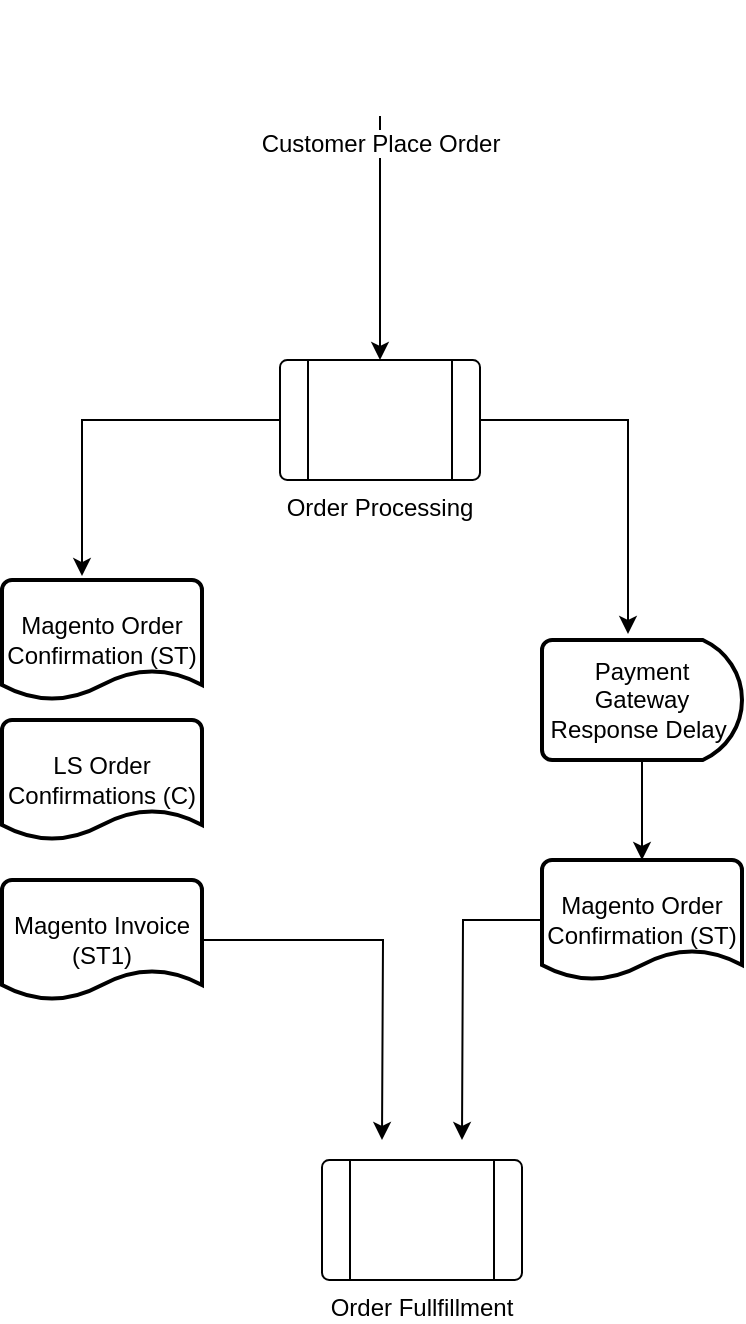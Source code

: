 <mxfile version="24.5.2" type="github">
  <diagram name="Page-1" id="EqdyRZUB8mDeh12ShYHr">
    <mxGraphModel dx="1434" dy="772" grid="1" gridSize="10" guides="1" tooltips="1" connect="1" arrows="1" fold="1" page="1" pageScale="1" pageWidth="850" pageHeight="1100" math="0" shadow="0">
      <root>
        <mxCell id="0" />
        <mxCell id="1" parent="0" />
        <mxCell id="4vrZVHxkrmI99MQdSNeo-9" style="edgeStyle=orthogonalEdgeStyle;rounded=0;orthogonalLoop=1;jettySize=auto;html=1;entryX=0.5;entryY=0;entryDx=0;entryDy=0;" edge="1" parent="1" source="4vrZVHxkrmI99MQdSNeo-1" target="4vrZVHxkrmI99MQdSNeo-5">
          <mxGeometry relative="1" as="geometry" />
        </mxCell>
        <mxCell id="4vrZVHxkrmI99MQdSNeo-1" value="Customer Place Order" style="shape=image;html=1;verticalAlign=top;verticalLabelPosition=bottom;labelBackgroundColor=#ffffff;imageAspect=0;aspect=fixed;image=https://cdn0.iconfinder.com/data/icons/winter-lollipop/128/Cart.png" vertex="1" parent="1">
          <mxGeometry x="360" y="50" width="58" height="58" as="geometry" />
        </mxCell>
        <mxCell id="4vrZVHxkrmI99MQdSNeo-4" value="Payment Gateway Response Delay&amp;nbsp;" style="strokeWidth=2;html=1;shape=mxgraph.flowchart.delay;whiteSpace=wrap;" vertex="1" parent="1">
          <mxGeometry x="470" y="370" width="100" height="60" as="geometry" />
        </mxCell>
        <mxCell id="4vrZVHxkrmI99MQdSNeo-10" style="edgeStyle=orthogonalEdgeStyle;rounded=0;orthogonalLoop=1;jettySize=auto;html=1;entryX=0.4;entryY=-0.033;entryDx=0;entryDy=0;entryPerimeter=0;" edge="1" parent="1" source="4vrZVHxkrmI99MQdSNeo-5" target="4vrZVHxkrmI99MQdSNeo-15">
          <mxGeometry relative="1" as="geometry">
            <mxPoint x="240" y="400" as="targetPoint" />
          </mxGeometry>
        </mxCell>
        <mxCell id="4vrZVHxkrmI99MQdSNeo-5" value="Order Processing" style="verticalLabelPosition=bottom;verticalAlign=top;html=1;shape=process;whiteSpace=wrap;rounded=1;size=0.14;arcSize=6;" vertex="1" parent="1">
          <mxGeometry x="339" y="230" width="100" height="60" as="geometry" />
        </mxCell>
        <mxCell id="4vrZVHxkrmI99MQdSNeo-11" style="edgeStyle=orthogonalEdgeStyle;rounded=0;orthogonalLoop=1;jettySize=auto;html=1;entryX=0.43;entryY=-0.05;entryDx=0;entryDy=0;entryPerimeter=0;" edge="1" parent="1" source="4vrZVHxkrmI99MQdSNeo-5" target="4vrZVHxkrmI99MQdSNeo-4">
          <mxGeometry relative="1" as="geometry" />
        </mxCell>
        <mxCell id="4vrZVHxkrmI99MQdSNeo-13" style="edgeStyle=orthogonalEdgeStyle;rounded=0;orthogonalLoop=1;jettySize=auto;html=1;entryX=0.5;entryY=0;entryDx=0;entryDy=0;entryPerimeter=0;" edge="1" parent="1" source="4vrZVHxkrmI99MQdSNeo-4" target="4vrZVHxkrmI99MQdSNeo-18">
          <mxGeometry relative="1" as="geometry">
            <mxPoint x="510" y="570" as="targetPoint" />
          </mxGeometry>
        </mxCell>
        <mxCell id="4vrZVHxkrmI99MQdSNeo-15" value="Magento Order Confirmation (ST)" style="strokeWidth=2;html=1;shape=mxgraph.flowchart.document2;whiteSpace=wrap;size=0.25;" vertex="1" parent="1">
          <mxGeometry x="200" y="340" width="100" height="60" as="geometry" />
        </mxCell>
        <mxCell id="4vrZVHxkrmI99MQdSNeo-16" value="LS Order Confirmations (C)" style="strokeWidth=2;html=1;shape=mxgraph.flowchart.document2;whiteSpace=wrap;size=0.25;" vertex="1" parent="1">
          <mxGeometry x="200" y="410" width="100" height="60" as="geometry" />
        </mxCell>
        <mxCell id="4vrZVHxkrmI99MQdSNeo-18" value="Magento Order Confirmation (ST)" style="strokeWidth=2;html=1;shape=mxgraph.flowchart.document2;whiteSpace=wrap;size=0.25;" vertex="1" parent="1">
          <mxGeometry x="470" y="480" width="100" height="60" as="geometry" />
        </mxCell>
        <mxCell id="4vrZVHxkrmI99MQdSNeo-20" value="Order Fullfillment" style="verticalLabelPosition=bottom;verticalAlign=top;html=1;shape=process;whiteSpace=wrap;rounded=1;size=0.14;arcSize=6;" vertex="1" parent="1">
          <mxGeometry x="360" y="630" width="100" height="60" as="geometry" />
        </mxCell>
        <mxCell id="4vrZVHxkrmI99MQdSNeo-21" style="edgeStyle=orthogonalEdgeStyle;rounded=0;orthogonalLoop=1;jettySize=auto;html=1;" edge="1" parent="1" source="4vrZVHxkrmI99MQdSNeo-17">
          <mxGeometry relative="1" as="geometry">
            <mxPoint x="280" y="520" as="sourcePoint" />
            <mxPoint x="390" y="620" as="targetPoint" />
          </mxGeometry>
        </mxCell>
        <mxCell id="4vrZVHxkrmI99MQdSNeo-22" style="edgeStyle=orthogonalEdgeStyle;rounded=0;orthogonalLoop=1;jettySize=auto;html=1;" edge="1" parent="1" source="4vrZVHxkrmI99MQdSNeo-18">
          <mxGeometry relative="1" as="geometry">
            <mxPoint x="430" y="620" as="targetPoint" />
          </mxGeometry>
        </mxCell>
        <mxCell id="4vrZVHxkrmI99MQdSNeo-17" value="Magento Invoice (ST1)" style="strokeWidth=2;html=1;shape=mxgraph.flowchart.document2;whiteSpace=wrap;size=0.25;" vertex="1" parent="1">
          <mxGeometry x="200" y="490" width="100" height="60" as="geometry" />
        </mxCell>
      </root>
    </mxGraphModel>
  </diagram>
</mxfile>
